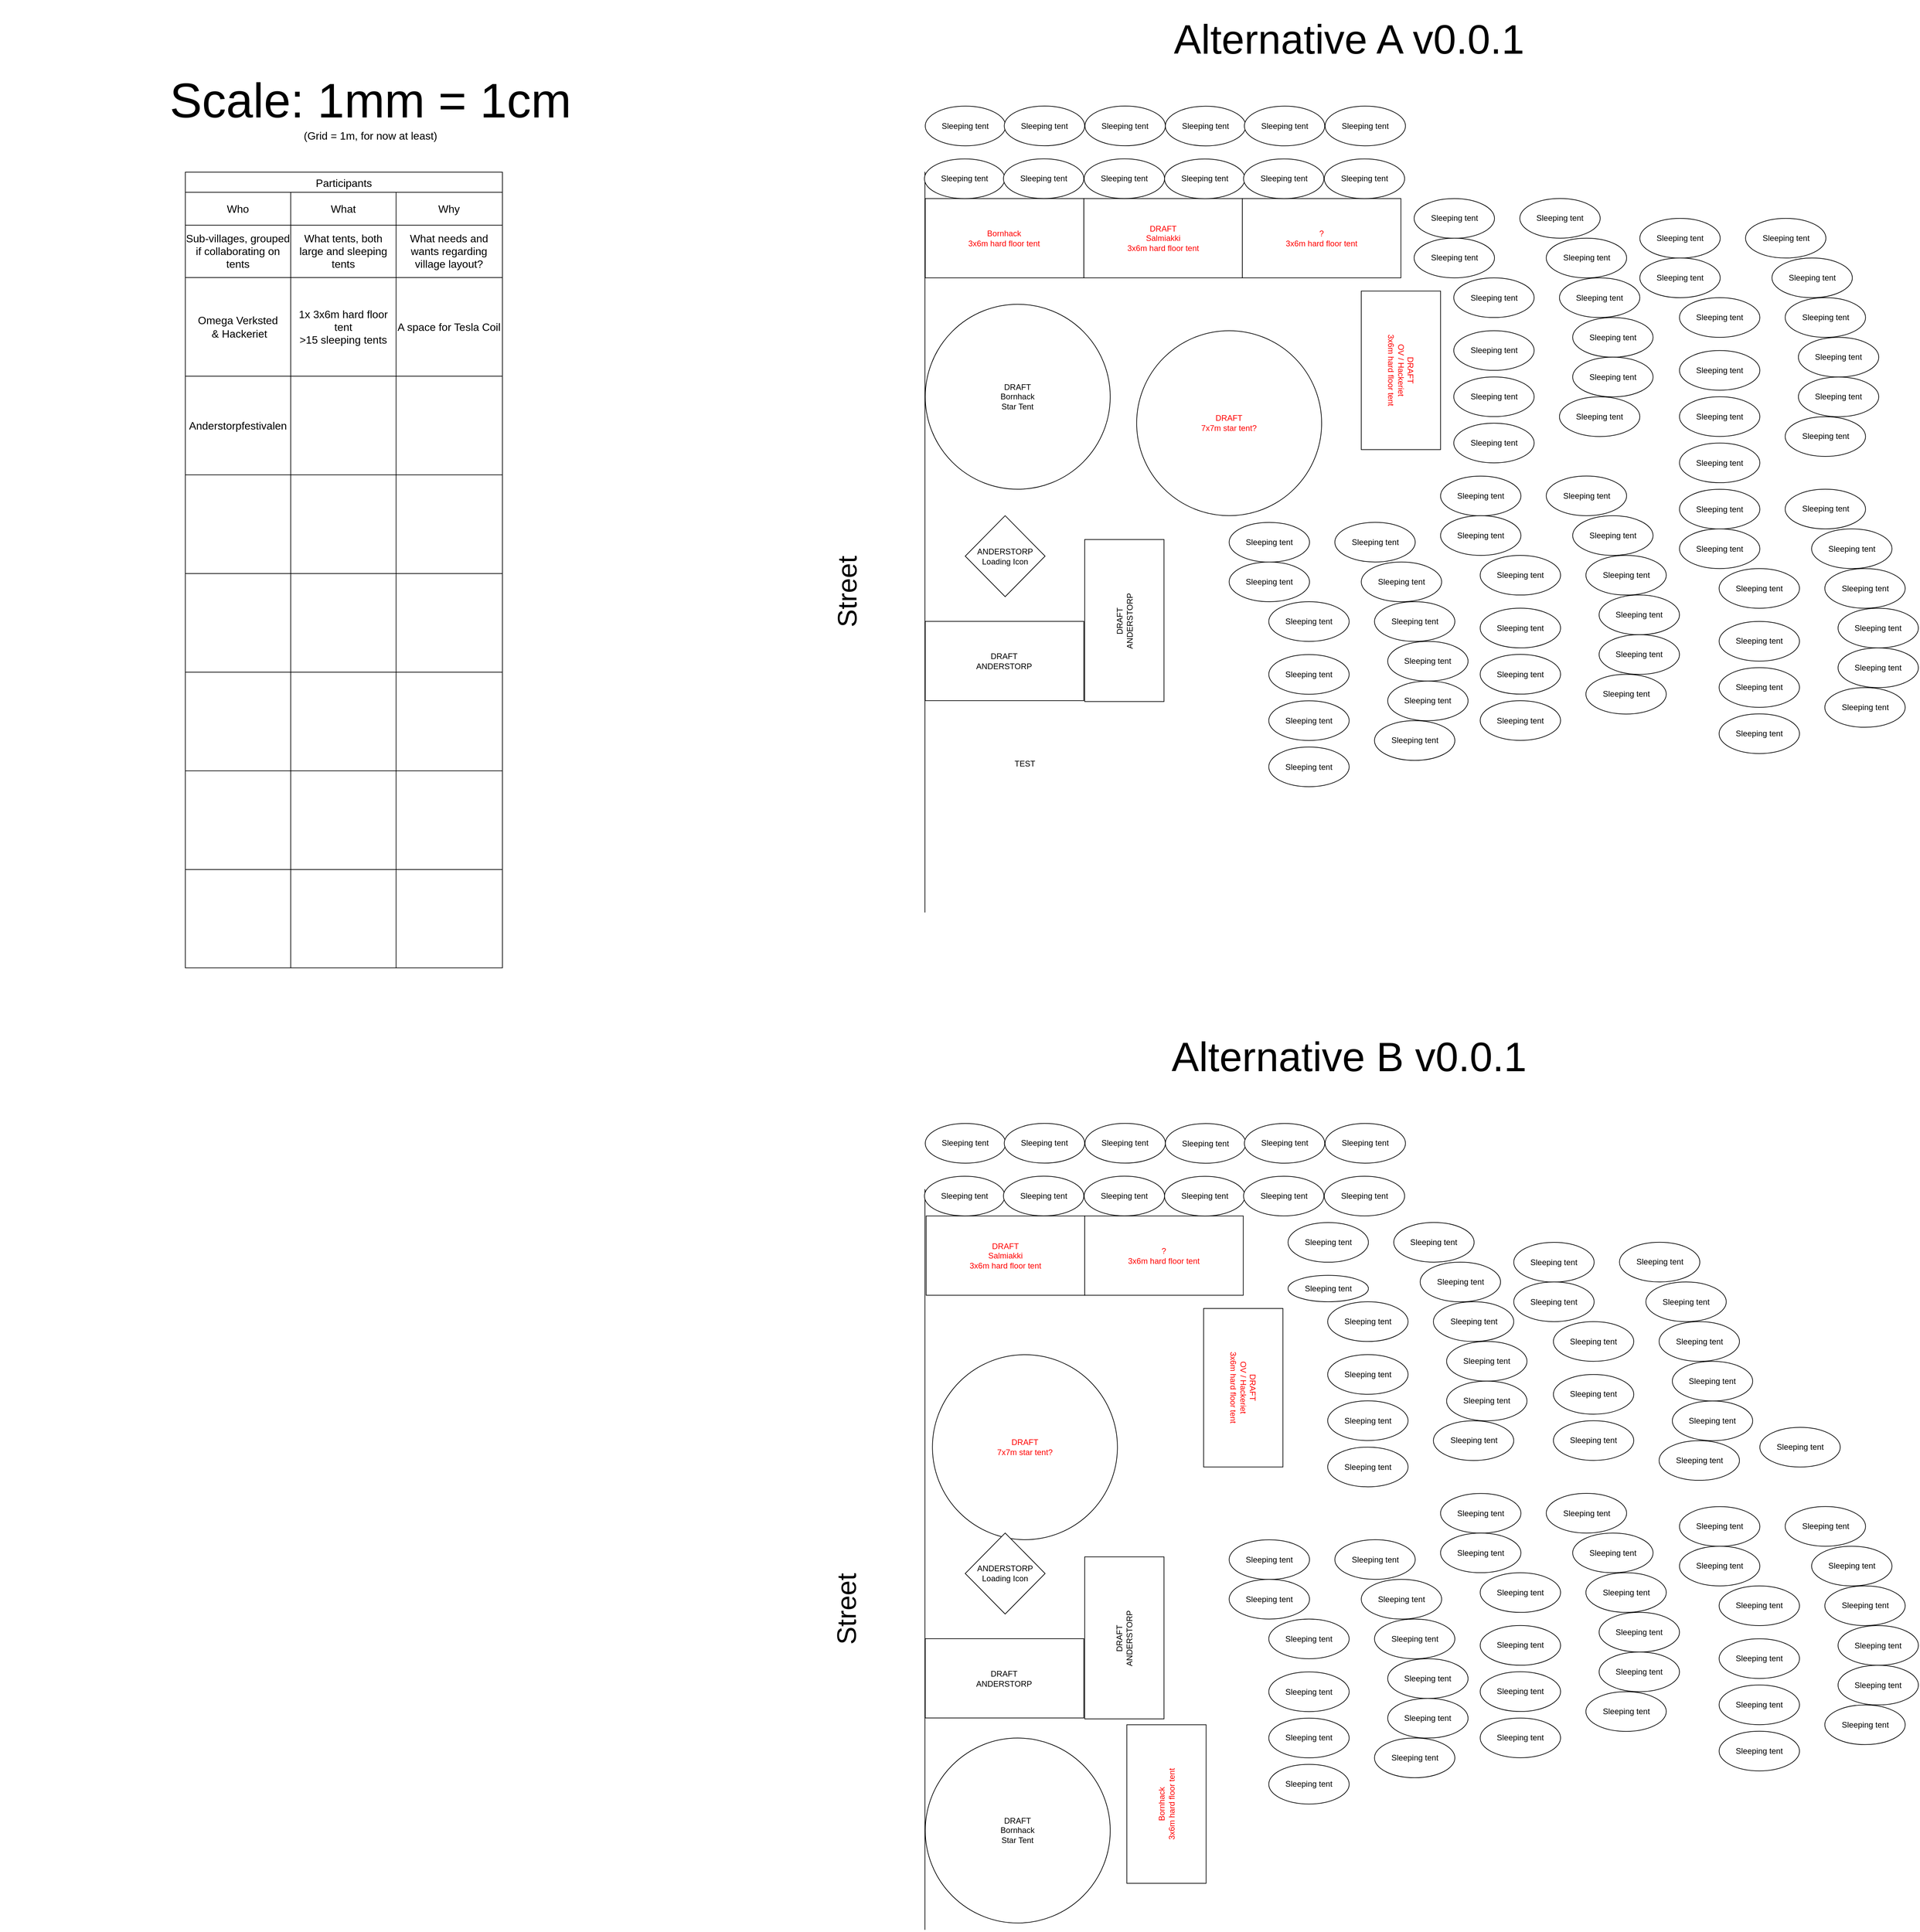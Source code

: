 <mxfile version="26.1.1">
  <diagram name="Page-1" id="S961MPwOC7T8OK-ADWTU">
    <mxGraphModel dx="8065" dy="3905" grid="1" gridSize="19.685" guides="1" tooltips="1" connect="1" arrows="1" fold="1" page="0" pageScale="1" pageWidth="1169" pageHeight="1654" math="0" shadow="0">
      <root>
        <mxCell id="0" />
        <mxCell id="1" parent="0" />
        <mxCell id="xKXynRRO6VnI7B-n1XNF-5" value="&lt;span style=&quot;color: light-dark(rgb(255, 0, 0), rgb(237, 237, 237));&quot;&gt;DRAFT&lt;br&gt;Salmiakki&lt;br&gt;3x6m hard floor tent&lt;/span&gt;" style="rounded=0;whiteSpace=wrap;html=1;" parent="1" vertex="1">
          <mxGeometry x="393.7" y="196.85" width="236.22" height="118.11" as="geometry" />
        </mxCell>
        <mxCell id="xKXynRRO6VnI7B-n1XNF-6" value="&lt;div&gt;&lt;font style=&quot;font-size: 72px;&quot;&gt;Scale: 1mm = 1cm&lt;/font&gt;&lt;/div&gt;&lt;div&gt;&lt;font size=&quot;3&quot;&gt;(Grid = 1m, for now at least)&lt;/font&gt;&lt;/div&gt;" style="text;html=1;align=center;verticalAlign=middle;whiteSpace=wrap;rounded=0;" parent="1" vertex="1">
          <mxGeometry x="-1220.47" y="1.53" width="1102.36" height="116.63" as="geometry" />
        </mxCell>
        <mxCell id="xKXynRRO6VnI7B-n1XNF-7" value="&lt;span style=&quot;color: rgb(255, 0, 0);&quot;&gt;DRAFT&lt;br&gt;OV / Hackeriet&lt;br&gt;3x6m hard floor tent&lt;/span&gt;" style="rounded=0;whiteSpace=wrap;html=1;rotation=90;" parent="1" vertex="1">
          <mxGeometry x="748.03" y="393.7" width="236.22" height="118.11" as="geometry" />
        </mxCell>
        <mxCell id="xKXynRRO6VnI7B-n1XNF-8" value="&lt;span style=&quot;color: light-dark(rgb(255, 0, 0), rgb(237, 237, 237));&quot;&gt;?&lt;br&gt;3x6m hard floor tent&lt;/span&gt;" style="rounded=0;whiteSpace=wrap;html=1;rotation=0;" parent="1" vertex="1">
          <mxGeometry x="629.92" y="196.85" width="236.22" height="118.11" as="geometry" />
        </mxCell>
        <mxCell id="xKXynRRO6VnI7B-n1XNF-9" value="DRAFT&lt;br&gt;ANDERSTORP" style="rounded=0;whiteSpace=wrap;html=1;rotation=-90;" parent="1" vertex="1">
          <mxGeometry x="333.41" y="766.48" width="241.4" height="118.11" as="geometry" />
        </mxCell>
        <mxCell id="xKXynRRO6VnI7B-n1XNF-10" value="&lt;span style=&quot;color: light-dark(rgb(255, 0, 0), rgb(237, 237, 237));&quot;&gt;DRAFT&lt;br&gt;7x7m star tent?&lt;/span&gt;" style="ellipse;whiteSpace=wrap;html=1;aspect=fixed;" parent="1" vertex="1">
          <mxGeometry x="472.44" y="393.7" width="275.59" height="275.59" as="geometry" />
        </mxCell>
        <mxCell id="xKXynRRO6VnI7B-n1XNF-11" value="" style="endArrow=none;html=1;rounded=0;" parent="1" edge="1">
          <mxGeometry width="50" height="50" relative="1" as="geometry">
            <mxPoint x="157" y="1260.48" as="sourcePoint" />
            <mxPoint x="157" y="157" as="targetPoint" />
          </mxGeometry>
        </mxCell>
        <mxCell id="xKXynRRO6VnI7B-n1XNF-12" value="&lt;font style=&quot;font-size: 40px;&quot;&gt;Street&lt;/font&gt;" style="text;html=1;align=center;verticalAlign=middle;whiteSpace=wrap;rounded=0;rotation=-90;" parent="1" vertex="1">
          <mxGeometry x="-39.37" y="748.03" width="157.74" height="69.34" as="geometry" />
        </mxCell>
        <mxCell id="xKXynRRO6VnI7B-n1XNF-18" value="Participants" style="shape=table;startSize=30;container=1;collapsible=0;childLayout=tableLayout;strokeColor=default;fontSize=16;" parent="1" vertex="1">
          <mxGeometry x="-944.88" y="157.48" width="472.44" height="1185.51" as="geometry" />
        </mxCell>
        <mxCell id="xKXynRRO6VnI7B-n1XNF-19" value="" style="shape=tableRow;horizontal=0;startSize=0;swimlaneHead=0;swimlaneBody=0;strokeColor=inherit;top=0;left=0;bottom=0;right=0;collapsible=0;dropTarget=0;fillColor=none;points=[[0,0.5],[1,0.5]];portConstraint=eastwest;fontSize=16;" parent="xKXynRRO6VnI7B-n1XNF-18" vertex="1">
          <mxGeometry y="30" width="472.44" height="49" as="geometry" />
        </mxCell>
        <mxCell id="xKXynRRO6VnI7B-n1XNF-20" value="Who" style="shape=partialRectangle;html=1;whiteSpace=wrap;connectable=0;strokeColor=inherit;overflow=hidden;fillColor=none;top=0;left=0;bottom=0;right=0;pointerEvents=1;fontSize=16;" parent="xKXynRRO6VnI7B-n1XNF-19" vertex="1">
          <mxGeometry width="157" height="49" as="geometry">
            <mxRectangle width="157" height="49" as="alternateBounds" />
          </mxGeometry>
        </mxCell>
        <mxCell id="xKXynRRO6VnI7B-n1XNF-21" value="What" style="shape=partialRectangle;html=1;whiteSpace=wrap;connectable=0;strokeColor=inherit;overflow=hidden;fillColor=none;top=0;left=0;bottom=0;right=0;pointerEvents=1;fontSize=16;" parent="xKXynRRO6VnI7B-n1XNF-19" vertex="1">
          <mxGeometry x="157" width="157" height="49" as="geometry">
            <mxRectangle width="157" height="49" as="alternateBounds" />
          </mxGeometry>
        </mxCell>
        <mxCell id="xKXynRRO6VnI7B-n1XNF-22" value="Why" style="shape=partialRectangle;html=1;whiteSpace=wrap;connectable=0;strokeColor=inherit;overflow=hidden;fillColor=none;top=0;left=0;bottom=0;right=0;pointerEvents=1;fontSize=16;" parent="xKXynRRO6VnI7B-n1XNF-19" vertex="1">
          <mxGeometry x="314" width="158" height="49" as="geometry">
            <mxRectangle width="158" height="49" as="alternateBounds" />
          </mxGeometry>
        </mxCell>
        <mxCell id="xKXynRRO6VnI7B-n1XNF-23" value="" style="shape=tableRow;horizontal=0;startSize=0;swimlaneHead=0;swimlaneBody=0;strokeColor=inherit;top=0;left=0;bottom=0;right=0;collapsible=0;dropTarget=0;fillColor=none;points=[[0,0.5],[1,0.5]];portConstraint=eastwest;fontSize=16;" parent="xKXynRRO6VnI7B-n1XNF-18" vertex="1">
          <mxGeometry y="79" width="472.44" height="78" as="geometry" />
        </mxCell>
        <mxCell id="xKXynRRO6VnI7B-n1XNF-24" value="Sub-villages, grouped if collaborating on tents" style="shape=partialRectangle;html=1;whiteSpace=wrap;connectable=0;strokeColor=inherit;overflow=hidden;fillColor=none;top=0;left=0;bottom=0;right=0;pointerEvents=1;fontSize=16;" parent="xKXynRRO6VnI7B-n1XNF-23" vertex="1">
          <mxGeometry width="157" height="78" as="geometry">
            <mxRectangle width="157" height="78" as="alternateBounds" />
          </mxGeometry>
        </mxCell>
        <mxCell id="xKXynRRO6VnI7B-n1XNF-25" value="What tents, both large and sleeping tents" style="shape=partialRectangle;html=1;whiteSpace=wrap;connectable=0;strokeColor=inherit;overflow=hidden;fillColor=none;top=0;left=0;bottom=0;right=0;pointerEvents=1;fontSize=16;" parent="xKXynRRO6VnI7B-n1XNF-23" vertex="1">
          <mxGeometry x="157" width="157" height="78" as="geometry">
            <mxRectangle width="157" height="78" as="alternateBounds" />
          </mxGeometry>
        </mxCell>
        <mxCell id="xKXynRRO6VnI7B-n1XNF-26" value="What needs and wants regarding village layout?" style="shape=partialRectangle;html=1;whiteSpace=wrap;connectable=0;strokeColor=inherit;overflow=hidden;fillColor=none;top=0;left=0;bottom=0;right=0;pointerEvents=1;fontSize=16;" parent="xKXynRRO6VnI7B-n1XNF-23" vertex="1">
          <mxGeometry x="314" width="158" height="78" as="geometry">
            <mxRectangle width="158" height="78" as="alternateBounds" />
          </mxGeometry>
        </mxCell>
        <mxCell id="xKXynRRO6VnI7B-n1XNF-65" value="" style="shape=tableRow;horizontal=0;startSize=0;swimlaneHead=0;swimlaneBody=0;strokeColor=inherit;top=0;left=0;bottom=0;right=0;collapsible=0;dropTarget=0;fillColor=none;points=[[0,0.5],[1,0.5]];portConstraint=eastwest;fontSize=16;" parent="xKXynRRO6VnI7B-n1XNF-18" vertex="1">
          <mxGeometry y="157" width="472.44" height="147" as="geometry" />
        </mxCell>
        <mxCell id="xKXynRRO6VnI7B-n1XNF-66" value="&lt;div&gt;Omega Verksted&lt;/div&gt;&lt;div&gt;&amp;nbsp;&amp;amp; Hackeriet&lt;/div&gt;" style="shape=partialRectangle;html=1;whiteSpace=wrap;connectable=0;strokeColor=inherit;overflow=hidden;fillColor=none;top=0;left=0;bottom=0;right=0;pointerEvents=1;fontSize=16;" parent="xKXynRRO6VnI7B-n1XNF-65" vertex="1">
          <mxGeometry width="157" height="147" as="geometry">
            <mxRectangle width="157" height="147" as="alternateBounds" />
          </mxGeometry>
        </mxCell>
        <mxCell id="xKXynRRO6VnI7B-n1XNF-67" value="1x 3x6m hard floor tent&lt;br&gt;&amp;gt;15 sleeping tents" style="shape=partialRectangle;html=1;whiteSpace=wrap;connectable=0;strokeColor=inherit;overflow=hidden;fillColor=none;top=0;left=0;bottom=0;right=0;pointerEvents=1;fontSize=16;" parent="xKXynRRO6VnI7B-n1XNF-65" vertex="1">
          <mxGeometry x="157" width="157" height="147" as="geometry">
            <mxRectangle width="157" height="147" as="alternateBounds" />
          </mxGeometry>
        </mxCell>
        <mxCell id="xKXynRRO6VnI7B-n1XNF-68" value="A space for Tesla Coil" style="shape=partialRectangle;html=1;whiteSpace=wrap;connectable=0;strokeColor=inherit;overflow=hidden;fillColor=none;top=0;left=0;bottom=0;right=0;pointerEvents=1;fontSize=16;" parent="xKXynRRO6VnI7B-n1XNF-65" vertex="1">
          <mxGeometry x="314" width="158" height="147" as="geometry">
            <mxRectangle width="158" height="147" as="alternateBounds" />
          </mxGeometry>
        </mxCell>
        <mxCell id="xKXynRRO6VnI7B-n1XNF-61" value="" style="shape=tableRow;horizontal=0;startSize=0;swimlaneHead=0;swimlaneBody=0;strokeColor=inherit;top=0;left=0;bottom=0;right=0;collapsible=0;dropTarget=0;fillColor=none;points=[[0,0.5],[1,0.5]];portConstraint=eastwest;fontSize=16;" parent="xKXynRRO6VnI7B-n1XNF-18" vertex="1">
          <mxGeometry y="304" width="472.44" height="147" as="geometry" />
        </mxCell>
        <mxCell id="xKXynRRO6VnI7B-n1XNF-62" value="Anderstorpfestivalen" style="shape=partialRectangle;html=1;whiteSpace=wrap;connectable=0;strokeColor=inherit;overflow=hidden;fillColor=none;top=0;left=0;bottom=0;right=0;pointerEvents=1;fontSize=16;" parent="xKXynRRO6VnI7B-n1XNF-61" vertex="1">
          <mxGeometry width="157" height="147" as="geometry">
            <mxRectangle width="157" height="147" as="alternateBounds" />
          </mxGeometry>
        </mxCell>
        <mxCell id="xKXynRRO6VnI7B-n1XNF-63" value="" style="shape=partialRectangle;html=1;whiteSpace=wrap;connectable=0;strokeColor=inherit;overflow=hidden;fillColor=none;top=0;left=0;bottom=0;right=0;pointerEvents=1;fontSize=16;" parent="xKXynRRO6VnI7B-n1XNF-61" vertex="1">
          <mxGeometry x="157" width="157" height="147" as="geometry">
            <mxRectangle width="157" height="147" as="alternateBounds" />
          </mxGeometry>
        </mxCell>
        <mxCell id="xKXynRRO6VnI7B-n1XNF-64" value="" style="shape=partialRectangle;html=1;whiteSpace=wrap;connectable=0;strokeColor=inherit;overflow=hidden;fillColor=none;top=0;left=0;bottom=0;right=0;pointerEvents=1;fontSize=16;" parent="xKXynRRO6VnI7B-n1XNF-61" vertex="1">
          <mxGeometry x="314" width="158" height="147" as="geometry">
            <mxRectangle width="158" height="147" as="alternateBounds" />
          </mxGeometry>
        </mxCell>
        <mxCell id="xKXynRRO6VnI7B-n1XNF-57" value="" style="shape=tableRow;horizontal=0;startSize=0;swimlaneHead=0;swimlaneBody=0;strokeColor=inherit;top=0;left=0;bottom=0;right=0;collapsible=0;dropTarget=0;fillColor=none;points=[[0,0.5],[1,0.5]];portConstraint=eastwest;fontSize=16;" parent="xKXynRRO6VnI7B-n1XNF-18" vertex="1">
          <mxGeometry y="451" width="472.44" height="147" as="geometry" />
        </mxCell>
        <mxCell id="xKXynRRO6VnI7B-n1XNF-58" value="" style="shape=partialRectangle;html=1;whiteSpace=wrap;connectable=0;strokeColor=inherit;overflow=hidden;fillColor=none;top=0;left=0;bottom=0;right=0;pointerEvents=1;fontSize=16;" parent="xKXynRRO6VnI7B-n1XNF-57" vertex="1">
          <mxGeometry width="157" height="147" as="geometry">
            <mxRectangle width="157" height="147" as="alternateBounds" />
          </mxGeometry>
        </mxCell>
        <mxCell id="xKXynRRO6VnI7B-n1XNF-59" value="" style="shape=partialRectangle;html=1;whiteSpace=wrap;connectable=0;strokeColor=inherit;overflow=hidden;fillColor=none;top=0;left=0;bottom=0;right=0;pointerEvents=1;fontSize=16;" parent="xKXynRRO6VnI7B-n1XNF-57" vertex="1">
          <mxGeometry x="157" width="157" height="147" as="geometry">
            <mxRectangle width="157" height="147" as="alternateBounds" />
          </mxGeometry>
        </mxCell>
        <mxCell id="xKXynRRO6VnI7B-n1XNF-60" value="" style="shape=partialRectangle;html=1;whiteSpace=wrap;connectable=0;strokeColor=inherit;overflow=hidden;fillColor=none;top=0;left=0;bottom=0;right=0;pointerEvents=1;fontSize=16;" parent="xKXynRRO6VnI7B-n1XNF-57" vertex="1">
          <mxGeometry x="314" width="158" height="147" as="geometry">
            <mxRectangle width="158" height="147" as="alternateBounds" />
          </mxGeometry>
        </mxCell>
        <mxCell id="xKXynRRO6VnI7B-n1XNF-53" value="" style="shape=tableRow;horizontal=0;startSize=0;swimlaneHead=0;swimlaneBody=0;strokeColor=inherit;top=0;left=0;bottom=0;right=0;collapsible=0;dropTarget=0;fillColor=none;points=[[0,0.5],[1,0.5]];portConstraint=eastwest;fontSize=16;" parent="xKXynRRO6VnI7B-n1XNF-18" vertex="1">
          <mxGeometry y="598" width="472.44" height="147" as="geometry" />
        </mxCell>
        <mxCell id="xKXynRRO6VnI7B-n1XNF-54" value="" style="shape=partialRectangle;html=1;whiteSpace=wrap;connectable=0;strokeColor=inherit;overflow=hidden;fillColor=none;top=0;left=0;bottom=0;right=0;pointerEvents=1;fontSize=16;" parent="xKXynRRO6VnI7B-n1XNF-53" vertex="1">
          <mxGeometry width="157" height="147" as="geometry">
            <mxRectangle width="157" height="147" as="alternateBounds" />
          </mxGeometry>
        </mxCell>
        <mxCell id="xKXynRRO6VnI7B-n1XNF-55" value="" style="shape=partialRectangle;html=1;whiteSpace=wrap;connectable=0;strokeColor=inherit;overflow=hidden;fillColor=none;top=0;left=0;bottom=0;right=0;pointerEvents=1;fontSize=16;" parent="xKXynRRO6VnI7B-n1XNF-53" vertex="1">
          <mxGeometry x="157" width="157" height="147" as="geometry">
            <mxRectangle width="157" height="147" as="alternateBounds" />
          </mxGeometry>
        </mxCell>
        <mxCell id="xKXynRRO6VnI7B-n1XNF-56" value="" style="shape=partialRectangle;html=1;whiteSpace=wrap;connectable=0;strokeColor=inherit;overflow=hidden;fillColor=none;top=0;left=0;bottom=0;right=0;pointerEvents=1;fontSize=16;" parent="xKXynRRO6VnI7B-n1XNF-53" vertex="1">
          <mxGeometry x="314" width="158" height="147" as="geometry">
            <mxRectangle width="158" height="147" as="alternateBounds" />
          </mxGeometry>
        </mxCell>
        <mxCell id="xKXynRRO6VnI7B-n1XNF-49" value="" style="shape=tableRow;horizontal=0;startSize=0;swimlaneHead=0;swimlaneBody=0;strokeColor=inherit;top=0;left=0;bottom=0;right=0;collapsible=0;dropTarget=0;fillColor=none;points=[[0,0.5],[1,0.5]];portConstraint=eastwest;fontSize=16;" parent="xKXynRRO6VnI7B-n1XNF-18" vertex="1">
          <mxGeometry y="745" width="472.44" height="147" as="geometry" />
        </mxCell>
        <mxCell id="xKXynRRO6VnI7B-n1XNF-50" value="" style="shape=partialRectangle;html=1;whiteSpace=wrap;connectable=0;strokeColor=inherit;overflow=hidden;fillColor=none;top=0;left=0;bottom=0;right=0;pointerEvents=1;fontSize=16;" parent="xKXynRRO6VnI7B-n1XNF-49" vertex="1">
          <mxGeometry width="157" height="147" as="geometry">
            <mxRectangle width="157" height="147" as="alternateBounds" />
          </mxGeometry>
        </mxCell>
        <mxCell id="xKXynRRO6VnI7B-n1XNF-51" value="" style="shape=partialRectangle;html=1;whiteSpace=wrap;connectable=0;strokeColor=inherit;overflow=hidden;fillColor=none;top=0;left=0;bottom=0;right=0;pointerEvents=1;fontSize=16;" parent="xKXynRRO6VnI7B-n1XNF-49" vertex="1">
          <mxGeometry x="157" width="157" height="147" as="geometry">
            <mxRectangle width="157" height="147" as="alternateBounds" />
          </mxGeometry>
        </mxCell>
        <mxCell id="xKXynRRO6VnI7B-n1XNF-52" value="" style="shape=partialRectangle;html=1;whiteSpace=wrap;connectable=0;strokeColor=inherit;overflow=hidden;fillColor=none;top=0;left=0;bottom=0;right=0;pointerEvents=1;fontSize=16;" parent="xKXynRRO6VnI7B-n1XNF-49" vertex="1">
          <mxGeometry x="314" width="158" height="147" as="geometry">
            <mxRectangle width="158" height="147" as="alternateBounds" />
          </mxGeometry>
        </mxCell>
        <mxCell id="xKXynRRO6VnI7B-n1XNF-45" value="" style="shape=tableRow;horizontal=0;startSize=0;swimlaneHead=0;swimlaneBody=0;strokeColor=inherit;top=0;left=0;bottom=0;right=0;collapsible=0;dropTarget=0;fillColor=none;points=[[0,0.5],[1,0.5]];portConstraint=eastwest;fontSize=16;" parent="xKXynRRO6VnI7B-n1XNF-18" vertex="1">
          <mxGeometry y="892" width="472.44" height="147" as="geometry" />
        </mxCell>
        <mxCell id="xKXynRRO6VnI7B-n1XNF-46" value="" style="shape=partialRectangle;html=1;whiteSpace=wrap;connectable=0;strokeColor=inherit;overflow=hidden;fillColor=none;top=0;left=0;bottom=0;right=0;pointerEvents=1;fontSize=16;" parent="xKXynRRO6VnI7B-n1XNF-45" vertex="1">
          <mxGeometry width="157" height="147" as="geometry">
            <mxRectangle width="157" height="147" as="alternateBounds" />
          </mxGeometry>
        </mxCell>
        <mxCell id="xKXynRRO6VnI7B-n1XNF-47" value="" style="shape=partialRectangle;html=1;whiteSpace=wrap;connectable=0;strokeColor=inherit;overflow=hidden;fillColor=none;top=0;left=0;bottom=0;right=0;pointerEvents=1;fontSize=16;" parent="xKXynRRO6VnI7B-n1XNF-45" vertex="1">
          <mxGeometry x="157" width="157" height="147" as="geometry">
            <mxRectangle width="157" height="147" as="alternateBounds" />
          </mxGeometry>
        </mxCell>
        <mxCell id="xKXynRRO6VnI7B-n1XNF-48" value="" style="shape=partialRectangle;html=1;whiteSpace=wrap;connectable=0;strokeColor=inherit;overflow=hidden;fillColor=none;top=0;left=0;bottom=0;right=0;pointerEvents=1;fontSize=16;" parent="xKXynRRO6VnI7B-n1XNF-45" vertex="1">
          <mxGeometry x="314" width="158" height="147" as="geometry">
            <mxRectangle width="158" height="147" as="alternateBounds" />
          </mxGeometry>
        </mxCell>
        <mxCell id="xKXynRRO6VnI7B-n1XNF-27" value="" style="shape=tableRow;horizontal=0;startSize=0;swimlaneHead=0;swimlaneBody=0;strokeColor=inherit;top=0;left=0;bottom=0;right=0;collapsible=0;dropTarget=0;fillColor=none;points=[[0,0.5],[1,0.5]];portConstraint=eastwest;fontSize=16;" parent="xKXynRRO6VnI7B-n1XNF-18" vertex="1">
          <mxGeometry y="1039" width="472.44" height="147" as="geometry" />
        </mxCell>
        <mxCell id="xKXynRRO6VnI7B-n1XNF-28" value="" style="shape=partialRectangle;html=1;whiteSpace=wrap;connectable=0;strokeColor=inherit;overflow=hidden;fillColor=none;top=0;left=0;bottom=0;right=0;pointerEvents=1;fontSize=16;" parent="xKXynRRO6VnI7B-n1XNF-27" vertex="1">
          <mxGeometry width="157" height="147" as="geometry">
            <mxRectangle width="157" height="147" as="alternateBounds" />
          </mxGeometry>
        </mxCell>
        <mxCell id="xKXynRRO6VnI7B-n1XNF-29" value="" style="shape=partialRectangle;html=1;whiteSpace=wrap;connectable=0;strokeColor=inherit;overflow=hidden;fillColor=none;top=0;left=0;bottom=0;right=0;pointerEvents=1;fontSize=16;" parent="xKXynRRO6VnI7B-n1XNF-27" vertex="1">
          <mxGeometry x="157" width="157" height="147" as="geometry">
            <mxRectangle width="157" height="147" as="alternateBounds" />
          </mxGeometry>
        </mxCell>
        <mxCell id="xKXynRRO6VnI7B-n1XNF-30" value="" style="shape=partialRectangle;html=1;whiteSpace=wrap;connectable=0;strokeColor=inherit;overflow=hidden;fillColor=none;top=0;left=0;bottom=0;right=0;pointerEvents=1;fontSize=16;" parent="xKXynRRO6VnI7B-n1XNF-27" vertex="1">
          <mxGeometry x="314" width="158" height="147" as="geometry">
            <mxRectangle width="158" height="147" as="alternateBounds" />
          </mxGeometry>
        </mxCell>
        <mxCell id="JADBHCP3BtAbByZnmAn7-1" value="TEST" style="text;html=1;align=center;verticalAlign=middle;whiteSpace=wrap;rounded=0;" parent="1" vertex="1">
          <mxGeometry x="276" y="1024" width="60" height="30" as="geometry" />
        </mxCell>
        <mxCell id="8xT2IkJiU97St88Mnqzr-1" value="DRAFT&lt;br&gt;ANDERSTORP" style="rounded=0;whiteSpace=wrap;html=1;" vertex="1" parent="1">
          <mxGeometry x="157.48" y="826.77" width="236.22" height="118.11" as="geometry" />
        </mxCell>
        <mxCell id="8xT2IkJiU97St88Mnqzr-2" value="&lt;span style=&quot;color: light-dark(rgb(255, 0, 0), rgb(237, 237, 237));&quot;&gt;Bornhack&lt;br&gt;3x6m hard floor tent&lt;/span&gt;" style="rounded=0;whiteSpace=wrap;html=1;" vertex="1" parent="1">
          <mxGeometry x="157.48" y="196.85" width="236.22" height="118.11" as="geometry" />
        </mxCell>
        <mxCell id="8xT2IkJiU97St88Mnqzr-3" value="ANDERSTORP&lt;br&gt;Loading Icon" style="rhombus;whiteSpace=wrap;html=1;" vertex="1" parent="1">
          <mxGeometry x="217.04" y="669.29" width="118.96" height="120.71" as="geometry" />
        </mxCell>
        <mxCell id="8xT2IkJiU97St88Mnqzr-4" value="DRAFT&lt;br&gt;Bornhack&lt;br&gt;Star Tent" style="ellipse;whiteSpace=wrap;html=1;aspect=fixed;" vertex="1" parent="1">
          <mxGeometry x="157.48" y="354.33" width="275.59" height="275.59" as="geometry" />
        </mxCell>
        <mxCell id="8xT2IkJiU97St88Mnqzr-5" value="Sleeping tent" style="ellipse;whiteSpace=wrap;html=1;" vertex="1" parent="1">
          <mxGeometry x="885.83" y="196.85" width="119.75" height="59.1" as="geometry" />
        </mxCell>
        <mxCell id="8xT2IkJiU97St88Mnqzr-6" value="Sleeping tent" style="ellipse;whiteSpace=wrap;html=1;" vertex="1" parent="1">
          <mxGeometry x="885.825" y="255.855" width="119.75" height="59.1" as="geometry" />
        </mxCell>
        <mxCell id="8xT2IkJiU97St88Mnqzr-7" value="Sleeping tent" style="ellipse;whiteSpace=wrap;html=1;" vertex="1" parent="1">
          <mxGeometry x="944.88" y="314.96" width="119.75" height="59.1" as="geometry" />
        </mxCell>
        <mxCell id="8xT2IkJiU97St88Mnqzr-8" value="Sleeping tent" style="ellipse;whiteSpace=wrap;html=1;" vertex="1" parent="1">
          <mxGeometry x="944.885" y="393.695" width="119.75" height="59.1" as="geometry" />
        </mxCell>
        <mxCell id="8xT2IkJiU97St88Mnqzr-9" value="Sleeping tent" style="ellipse;whiteSpace=wrap;html=1;" vertex="1" parent="1">
          <mxGeometry x="944.88" y="462.57" width="119.75" height="59.1" as="geometry" />
        </mxCell>
        <mxCell id="8xT2IkJiU97St88Mnqzr-10" value="Sleeping tent" style="ellipse;whiteSpace=wrap;html=1;" vertex="1" parent="1">
          <mxGeometry x="944.885" y="531.495" width="119.75" height="59.1" as="geometry" />
        </mxCell>
        <mxCell id="8xT2IkJiU97St88Mnqzr-11" value="Sleeping tent" style="ellipse;whiteSpace=wrap;html=1;" vertex="1" parent="1">
          <mxGeometry x="1043.3" y="196.75" width="119.75" height="59.1" as="geometry" />
        </mxCell>
        <mxCell id="8xT2IkJiU97St88Mnqzr-12" value="Sleeping tent" style="ellipse;whiteSpace=wrap;html=1;" vertex="1" parent="1">
          <mxGeometry x="1082.675" y="255.855" width="119.75" height="59.1" as="geometry" />
        </mxCell>
        <mxCell id="8xT2IkJiU97St88Mnqzr-13" value="Sleeping tent" style="ellipse;whiteSpace=wrap;html=1;" vertex="1" parent="1">
          <mxGeometry x="1102.36" y="314.96" width="119.75" height="59.1" as="geometry" />
        </mxCell>
        <mxCell id="8xT2IkJiU97St88Mnqzr-14" value="Sleeping tent" style="ellipse;whiteSpace=wrap;html=1;" vertex="1" parent="1">
          <mxGeometry x="1122.045" y="374.065" width="119.75" height="59.1" as="geometry" />
        </mxCell>
        <mxCell id="8xT2IkJiU97St88Mnqzr-15" value="Sleeping tent" style="ellipse;whiteSpace=wrap;html=1;" vertex="1" parent="1">
          <mxGeometry x="1122.05" y="433.17" width="119.75" height="59.1" as="geometry" />
        </mxCell>
        <mxCell id="8xT2IkJiU97St88Mnqzr-16" value="Sleeping tent" style="ellipse;whiteSpace=wrap;html=1;" vertex="1" parent="1">
          <mxGeometry x="1102.355" y="492.275" width="119.75" height="59.1" as="geometry" />
        </mxCell>
        <mxCell id="8xT2IkJiU97St88Mnqzr-17" value="Sleeping tent" style="ellipse;whiteSpace=wrap;html=1;" vertex="1" parent="1">
          <mxGeometry x="156.25" y="137.75" width="119.75" height="59.1" as="geometry" />
        </mxCell>
        <mxCell id="8xT2IkJiU97St88Mnqzr-18" value="Sleeping tent" style="ellipse;whiteSpace=wrap;html=1;" vertex="1" parent="1">
          <mxGeometry x="273.945" y="137.655" width="119.75" height="59.1" as="geometry" />
        </mxCell>
        <mxCell id="8xT2IkJiU97St88Mnqzr-19" value="Sleeping tent" style="ellipse;whiteSpace=wrap;html=1;" vertex="1" parent="1">
          <mxGeometry x="394.23" y="137.65" width="119.75" height="59.1" as="geometry" />
        </mxCell>
        <mxCell id="8xT2IkJiU97St88Mnqzr-20" value="Sleeping tent" style="ellipse;whiteSpace=wrap;html=1;" vertex="1" parent="1">
          <mxGeometry x="513.975" y="137.845" width="119.75" height="59.1" as="geometry" />
        </mxCell>
        <mxCell id="8xT2IkJiU97St88Mnqzr-21" value="Sleeping tent" style="ellipse;whiteSpace=wrap;html=1;" vertex="1" parent="1">
          <mxGeometry x="631.67" y="137.75" width="119.75" height="59.1" as="geometry" />
        </mxCell>
        <mxCell id="8xT2IkJiU97St88Mnqzr-22" value="Sleeping tent" style="ellipse;whiteSpace=wrap;html=1;" vertex="1" parent="1">
          <mxGeometry x="751.955" y="137.745" width="119.75" height="59.1" as="geometry" />
        </mxCell>
        <mxCell id="8xT2IkJiU97St88Mnqzr-23" value="Sleeping tent" style="ellipse;whiteSpace=wrap;html=1;" vertex="1" parent="1">
          <mxGeometry x="157.485" y="59.155" width="119.75" height="59.1" as="geometry" />
        </mxCell>
        <mxCell id="8xT2IkJiU97St88Mnqzr-24" value="Sleeping tent" style="ellipse;whiteSpace=wrap;html=1;" vertex="1" parent="1">
          <mxGeometry x="275.18" y="59.06" width="119.75" height="59.1" as="geometry" />
        </mxCell>
        <mxCell id="8xT2IkJiU97St88Mnqzr-25" value="Sleeping tent" style="ellipse;whiteSpace=wrap;html=1;" vertex="1" parent="1">
          <mxGeometry x="395.465" y="59.055" width="119.75" height="59.1" as="geometry" />
        </mxCell>
        <mxCell id="8xT2IkJiU97St88Mnqzr-26" value="Sleeping tent" style="ellipse;whiteSpace=wrap;html=1;" vertex="1" parent="1">
          <mxGeometry x="515.21" y="59.25" width="119.75" height="59.1" as="geometry" />
        </mxCell>
        <mxCell id="8xT2IkJiU97St88Mnqzr-27" value="Sleeping tent" style="ellipse;whiteSpace=wrap;html=1;" vertex="1" parent="1">
          <mxGeometry x="632.905" y="59.155" width="119.75" height="59.1" as="geometry" />
        </mxCell>
        <mxCell id="8xT2IkJiU97St88Mnqzr-28" value="Sleeping tent" style="ellipse;whiteSpace=wrap;html=1;" vertex="1" parent="1">
          <mxGeometry x="753.19" y="59.15" width="119.75" height="59.1" as="geometry" />
        </mxCell>
        <mxCell id="8xT2IkJiU97St88Mnqzr-29" value="Sleeping tent" style="ellipse;whiteSpace=wrap;html=1;" vertex="1" parent="1">
          <mxGeometry x="925.195" y="610.335" width="119.75" height="59.1" as="geometry" />
        </mxCell>
        <mxCell id="8xT2IkJiU97St88Mnqzr-30" value="Sleeping tent" style="ellipse;whiteSpace=wrap;html=1;" vertex="1" parent="1">
          <mxGeometry x="925.19" y="669.34" width="119.75" height="59.1" as="geometry" />
        </mxCell>
        <mxCell id="8xT2IkJiU97St88Mnqzr-31" value="Sleeping tent" style="ellipse;whiteSpace=wrap;html=1;" vertex="1" parent="1">
          <mxGeometry x="984.245" y="728.445" width="119.75" height="59.1" as="geometry" />
        </mxCell>
        <mxCell id="8xT2IkJiU97St88Mnqzr-32" value="Sleeping tent" style="ellipse;whiteSpace=wrap;html=1;" vertex="1" parent="1">
          <mxGeometry x="984.25" y="807.18" width="119.75" height="59.1" as="geometry" />
        </mxCell>
        <mxCell id="8xT2IkJiU97St88Mnqzr-33" value="Sleeping tent" style="ellipse;whiteSpace=wrap;html=1;" vertex="1" parent="1">
          <mxGeometry x="984.245" y="876.055" width="119.75" height="59.1" as="geometry" />
        </mxCell>
        <mxCell id="8xT2IkJiU97St88Mnqzr-34" value="Sleeping tent" style="ellipse;whiteSpace=wrap;html=1;" vertex="1" parent="1">
          <mxGeometry x="984.25" y="944.98" width="119.75" height="59.1" as="geometry" />
        </mxCell>
        <mxCell id="8xT2IkJiU97St88Mnqzr-35" value="Sleeping tent" style="ellipse;whiteSpace=wrap;html=1;" vertex="1" parent="1">
          <mxGeometry x="1082.665" y="610.235" width="119.75" height="59.1" as="geometry" />
        </mxCell>
        <mxCell id="8xT2IkJiU97St88Mnqzr-36" value="Sleeping tent" style="ellipse;whiteSpace=wrap;html=1;" vertex="1" parent="1">
          <mxGeometry x="1122.04" y="669.34" width="119.75" height="59.1" as="geometry" />
        </mxCell>
        <mxCell id="8xT2IkJiU97St88Mnqzr-37" value="Sleeping tent" style="ellipse;whiteSpace=wrap;html=1;" vertex="1" parent="1">
          <mxGeometry x="1141.725" y="728.445" width="119.75" height="59.1" as="geometry" />
        </mxCell>
        <mxCell id="8xT2IkJiU97St88Mnqzr-38" value="Sleeping tent" style="ellipse;whiteSpace=wrap;html=1;" vertex="1" parent="1">
          <mxGeometry x="1161.41" y="787.55" width="119.75" height="59.1" as="geometry" />
        </mxCell>
        <mxCell id="8xT2IkJiU97St88Mnqzr-39" value="Sleeping tent" style="ellipse;whiteSpace=wrap;html=1;" vertex="1" parent="1">
          <mxGeometry x="1161.415" y="846.655" width="119.75" height="59.1" as="geometry" />
        </mxCell>
        <mxCell id="8xT2IkJiU97St88Mnqzr-40" value="Sleeping tent" style="ellipse;whiteSpace=wrap;html=1;" vertex="1" parent="1">
          <mxGeometry x="1141.72" y="905.76" width="119.75" height="59.1" as="geometry" />
        </mxCell>
        <mxCell id="8xT2IkJiU97St88Mnqzr-41" value="Sleeping tent" style="ellipse;whiteSpace=wrap;html=1;" vertex="1" parent="1">
          <mxGeometry x="610.24" y="679.38" width="119.75" height="59.1" as="geometry" />
        </mxCell>
        <mxCell id="8xT2IkJiU97St88Mnqzr-42" value="Sleeping tent" style="ellipse;whiteSpace=wrap;html=1;" vertex="1" parent="1">
          <mxGeometry x="610.235" y="738.385" width="119.75" height="59.1" as="geometry" />
        </mxCell>
        <mxCell id="8xT2IkJiU97St88Mnqzr-43" value="Sleeping tent" style="ellipse;whiteSpace=wrap;html=1;" vertex="1" parent="1">
          <mxGeometry x="669.29" y="797.49" width="119.75" height="59.1" as="geometry" />
        </mxCell>
        <mxCell id="8xT2IkJiU97St88Mnqzr-44" value="Sleeping tent" style="ellipse;whiteSpace=wrap;html=1;" vertex="1" parent="1">
          <mxGeometry x="669.295" y="876.225" width="119.75" height="59.1" as="geometry" />
        </mxCell>
        <mxCell id="8xT2IkJiU97St88Mnqzr-45" value="Sleeping tent" style="ellipse;whiteSpace=wrap;html=1;" vertex="1" parent="1">
          <mxGeometry x="669.29" y="945.1" width="119.75" height="59.1" as="geometry" />
        </mxCell>
        <mxCell id="8xT2IkJiU97St88Mnqzr-46" value="Sleeping tent" style="ellipse;whiteSpace=wrap;html=1;" vertex="1" parent="1">
          <mxGeometry x="669.295" y="1014.025" width="119.75" height="59.1" as="geometry" />
        </mxCell>
        <mxCell id="8xT2IkJiU97St88Mnqzr-47" value="Sleeping tent" style="ellipse;whiteSpace=wrap;html=1;" vertex="1" parent="1">
          <mxGeometry x="767.71" y="679.28" width="119.75" height="59.1" as="geometry" />
        </mxCell>
        <mxCell id="8xT2IkJiU97St88Mnqzr-48" value="Sleeping tent" style="ellipse;whiteSpace=wrap;html=1;" vertex="1" parent="1">
          <mxGeometry x="807.085" y="738.385" width="119.75" height="59.1" as="geometry" />
        </mxCell>
        <mxCell id="8xT2IkJiU97St88Mnqzr-49" value="Sleeping tent" style="ellipse;whiteSpace=wrap;html=1;" vertex="1" parent="1">
          <mxGeometry x="826.77" y="797.49" width="119.75" height="59.1" as="geometry" />
        </mxCell>
        <mxCell id="8xT2IkJiU97St88Mnqzr-50" value="Sleeping tent" style="ellipse;whiteSpace=wrap;html=1;" vertex="1" parent="1">
          <mxGeometry x="846.455" y="856.595" width="119.75" height="59.1" as="geometry" />
        </mxCell>
        <mxCell id="8xT2IkJiU97St88Mnqzr-51" value="Sleeping tent" style="ellipse;whiteSpace=wrap;html=1;" vertex="1" parent="1">
          <mxGeometry x="846.46" y="915.7" width="119.75" height="59.1" as="geometry" />
        </mxCell>
        <mxCell id="8xT2IkJiU97St88Mnqzr-52" value="Sleeping tent" style="ellipse;whiteSpace=wrap;html=1;" vertex="1" parent="1">
          <mxGeometry x="826.765" y="974.805" width="119.75" height="59.1" as="geometry" />
        </mxCell>
        <mxCell id="8xT2IkJiU97St88Mnqzr-53" value="Sleeping tent" style="ellipse;whiteSpace=wrap;html=1;" vertex="1" parent="1">
          <mxGeometry x="1222.105" y="226.425" width="119.75" height="59.1" as="geometry" />
        </mxCell>
        <mxCell id="8xT2IkJiU97St88Mnqzr-54" value="Sleeping tent" style="ellipse;whiteSpace=wrap;html=1;" vertex="1" parent="1">
          <mxGeometry x="1222.1" y="285.43" width="119.75" height="59.1" as="geometry" />
        </mxCell>
        <mxCell id="8xT2IkJiU97St88Mnqzr-55" value="Sleeping tent" style="ellipse;whiteSpace=wrap;html=1;" vertex="1" parent="1">
          <mxGeometry x="1281.155" y="344.535" width="119.75" height="59.1" as="geometry" />
        </mxCell>
        <mxCell id="8xT2IkJiU97St88Mnqzr-56" value="Sleeping tent" style="ellipse;whiteSpace=wrap;html=1;" vertex="1" parent="1">
          <mxGeometry x="1281.16" y="423.27" width="119.75" height="59.1" as="geometry" />
        </mxCell>
        <mxCell id="8xT2IkJiU97St88Mnqzr-57" value="Sleeping tent" style="ellipse;whiteSpace=wrap;html=1;" vertex="1" parent="1">
          <mxGeometry x="1281.155" y="492.145" width="119.75" height="59.1" as="geometry" />
        </mxCell>
        <mxCell id="8xT2IkJiU97St88Mnqzr-58" value="Sleeping tent" style="ellipse;whiteSpace=wrap;html=1;" vertex="1" parent="1">
          <mxGeometry x="1281.16" y="561.07" width="119.75" height="59.1" as="geometry" />
        </mxCell>
        <mxCell id="8xT2IkJiU97St88Mnqzr-59" value="Sleeping tent" style="ellipse;whiteSpace=wrap;html=1;" vertex="1" parent="1">
          <mxGeometry x="1379.575" y="226.325" width="119.75" height="59.1" as="geometry" />
        </mxCell>
        <mxCell id="8xT2IkJiU97St88Mnqzr-60" value="Sleeping tent" style="ellipse;whiteSpace=wrap;html=1;" vertex="1" parent="1">
          <mxGeometry x="1418.95" y="285.43" width="119.75" height="59.1" as="geometry" />
        </mxCell>
        <mxCell id="8xT2IkJiU97St88Mnqzr-61" value="Sleeping tent" style="ellipse;whiteSpace=wrap;html=1;" vertex="1" parent="1">
          <mxGeometry x="1438.635" y="344.535" width="119.75" height="59.1" as="geometry" />
        </mxCell>
        <mxCell id="8xT2IkJiU97St88Mnqzr-62" value="Sleeping tent" style="ellipse;whiteSpace=wrap;html=1;" vertex="1" parent="1">
          <mxGeometry x="1458.32" y="403.64" width="119.75" height="59.1" as="geometry" />
        </mxCell>
        <mxCell id="8xT2IkJiU97St88Mnqzr-63" value="Sleeping tent" style="ellipse;whiteSpace=wrap;html=1;" vertex="1" parent="1">
          <mxGeometry x="1458.325" y="462.745" width="119.75" height="59.1" as="geometry" />
        </mxCell>
        <mxCell id="8xT2IkJiU97St88Mnqzr-64" value="Sleeping tent" style="ellipse;whiteSpace=wrap;html=1;" vertex="1" parent="1">
          <mxGeometry x="1438.63" y="521.85" width="119.75" height="59.1" as="geometry" />
        </mxCell>
        <mxCell id="8xT2IkJiU97St88Mnqzr-65" value="Sleeping tent" style="ellipse;whiteSpace=wrap;html=1;" vertex="1" parent="1">
          <mxGeometry x="1281.16" y="630.02" width="119.75" height="59.1" as="geometry" />
        </mxCell>
        <mxCell id="8xT2IkJiU97St88Mnqzr-66" value="Sleeping tent" style="ellipse;whiteSpace=wrap;html=1;" vertex="1" parent="1">
          <mxGeometry x="1281.155" y="689.025" width="119.75" height="59.1" as="geometry" />
        </mxCell>
        <mxCell id="8xT2IkJiU97St88Mnqzr-67" value="Sleeping tent" style="ellipse;whiteSpace=wrap;html=1;" vertex="1" parent="1">
          <mxGeometry x="1340.21" y="748.13" width="119.75" height="59.1" as="geometry" />
        </mxCell>
        <mxCell id="8xT2IkJiU97St88Mnqzr-68" value="Sleeping tent" style="ellipse;whiteSpace=wrap;html=1;" vertex="1" parent="1">
          <mxGeometry x="1340.215" y="826.865" width="119.75" height="59.1" as="geometry" />
        </mxCell>
        <mxCell id="8xT2IkJiU97St88Mnqzr-69" value="Sleeping tent" style="ellipse;whiteSpace=wrap;html=1;" vertex="1" parent="1">
          <mxGeometry x="1340.21" y="895.74" width="119.75" height="59.1" as="geometry" />
        </mxCell>
        <mxCell id="8xT2IkJiU97St88Mnqzr-70" value="Sleeping tent" style="ellipse;whiteSpace=wrap;html=1;" vertex="1" parent="1">
          <mxGeometry x="1340.215" y="964.665" width="119.75" height="59.1" as="geometry" />
        </mxCell>
        <mxCell id="8xT2IkJiU97St88Mnqzr-71" value="Sleeping tent" style="ellipse;whiteSpace=wrap;html=1;" vertex="1" parent="1">
          <mxGeometry x="1438.63" y="629.92" width="119.75" height="59.1" as="geometry" />
        </mxCell>
        <mxCell id="8xT2IkJiU97St88Mnqzr-72" value="Sleeping tent" style="ellipse;whiteSpace=wrap;html=1;" vertex="1" parent="1">
          <mxGeometry x="1478.005" y="689.025" width="119.75" height="59.1" as="geometry" />
        </mxCell>
        <mxCell id="8xT2IkJiU97St88Mnqzr-73" value="Sleeping tent" style="ellipse;whiteSpace=wrap;html=1;" vertex="1" parent="1">
          <mxGeometry x="1497.69" y="748.13" width="119.75" height="59.1" as="geometry" />
        </mxCell>
        <mxCell id="8xT2IkJiU97St88Mnqzr-74" value="Sleeping tent" style="ellipse;whiteSpace=wrap;html=1;" vertex="1" parent="1">
          <mxGeometry x="1517.375" y="807.235" width="119.75" height="59.1" as="geometry" />
        </mxCell>
        <mxCell id="8xT2IkJiU97St88Mnqzr-75" value="Sleeping tent" style="ellipse;whiteSpace=wrap;html=1;" vertex="1" parent="1">
          <mxGeometry x="1517.38" y="866.34" width="119.75" height="59.1" as="geometry" />
        </mxCell>
        <mxCell id="8xT2IkJiU97St88Mnqzr-76" value="Sleeping tent" style="ellipse;whiteSpace=wrap;html=1;" vertex="1" parent="1">
          <mxGeometry x="1497.685" y="925.445" width="119.75" height="59.1" as="geometry" />
        </mxCell>
        <mxCell id="8xT2IkJiU97St88Mnqzr-77" value="&lt;font style=&quot;font-size: 61px;&quot;&gt;Alternative A v0.0.1&lt;/font&gt;" style="text;html=1;align=center;verticalAlign=middle;whiteSpace=wrap;rounded=0;" vertex="1" parent="1">
          <mxGeometry x="237.845" y="-98.425" width="1102.36" height="116.63" as="geometry" />
        </mxCell>
        <mxCell id="8xT2IkJiU97St88Mnqzr-78" value="&lt;span style=&quot;color: light-dark(rgb(255, 0, 0), rgb(237, 237, 237));&quot;&gt;DRAFT&lt;br&gt;Salmiakki&lt;br&gt;3x6m hard floor tent&lt;/span&gt;" style="rounded=0;whiteSpace=wrap;html=1;" vertex="1" parent="1">
          <mxGeometry x="158.835" y="1712.695" width="236.22" height="118.11" as="geometry" />
        </mxCell>
        <mxCell id="8xT2IkJiU97St88Mnqzr-79" value="&lt;span style=&quot;color: rgb(255, 0, 0);&quot;&gt;DRAFT&lt;br&gt;OV / Hackeriet&lt;br&gt;3x6m hard floor tent&lt;/span&gt;" style="rounded=0;whiteSpace=wrap;html=1;rotation=90;" vertex="1" parent="1">
          <mxGeometry x="513.165" y="1909.545" width="236.22" height="118.11" as="geometry" />
        </mxCell>
        <mxCell id="8xT2IkJiU97St88Mnqzr-80" value="&lt;span style=&quot;color: light-dark(rgb(255, 0, 0), rgb(237, 237, 237));&quot;&gt;?&lt;br&gt;3x6m hard floor tent&lt;/span&gt;" style="rounded=0;whiteSpace=wrap;html=1;rotation=0;" vertex="1" parent="1">
          <mxGeometry x="395.055" y="1712.695" width="236.22" height="118.11" as="geometry" />
        </mxCell>
        <mxCell id="8xT2IkJiU97St88Mnqzr-81" value="DRAFT&lt;br&gt;ANDERSTORP" style="rounded=0;whiteSpace=wrap;html=1;rotation=-90;" vertex="1" parent="1">
          <mxGeometry x="333.415" y="2282.225" width="241.4" height="118.11" as="geometry" />
        </mxCell>
        <mxCell id="8xT2IkJiU97St88Mnqzr-82" value="&lt;span style=&quot;color: light-dark(rgb(255, 0, 0), rgb(237, 237, 237));&quot;&gt;DRAFT&lt;br&gt;7x7m star tent?&lt;/span&gt;" style="ellipse;whiteSpace=wrap;html=1;aspect=fixed;" vertex="1" parent="1">
          <mxGeometry x="168.205" y="1919.385" width="275.59" height="275.59" as="geometry" />
        </mxCell>
        <mxCell id="8xT2IkJiU97St88Mnqzr-83" value="" style="endArrow=none;html=1;rounded=0;" edge="1" parent="1">
          <mxGeometry width="50" height="50" relative="1" as="geometry">
            <mxPoint x="157.005" y="2776.225" as="sourcePoint" />
            <mxPoint x="157.005" y="1672.745" as="targetPoint" />
          </mxGeometry>
        </mxCell>
        <mxCell id="8xT2IkJiU97St88Mnqzr-84" value="&lt;font style=&quot;font-size: 40px;&quot;&gt;Street&lt;/font&gt;" style="text;html=1;align=center;verticalAlign=middle;whiteSpace=wrap;rounded=0;rotation=-90;" vertex="1" parent="1">
          <mxGeometry x="-39.365" y="2263.775" width="157.74" height="69.34" as="geometry" />
        </mxCell>
        <mxCell id="8xT2IkJiU97St88Mnqzr-86" value="DRAFT&lt;br&gt;ANDERSTORP" style="rounded=0;whiteSpace=wrap;html=1;" vertex="1" parent="1">
          <mxGeometry x="157.485" y="2342.515" width="236.22" height="118.11" as="geometry" />
        </mxCell>
        <mxCell id="8xT2IkJiU97St88Mnqzr-87" value="&lt;span style=&quot;color: light-dark(rgb(255, 0, 0), rgb(237, 237, 237));&quot;&gt;Bornhack&lt;br&gt;3x6m hard floor tent&lt;/span&gt;" style="rounded=0;whiteSpace=wrap;html=1;rotation=-90;" vertex="1" parent="1">
          <mxGeometry x="398.745" y="2529.775" width="236.22" height="118.11" as="geometry" />
        </mxCell>
        <mxCell id="8xT2IkJiU97St88Mnqzr-88" value="ANDERSTORP&lt;br&gt;Loading Icon" style="rhombus;whiteSpace=wrap;html=1;" vertex="1" parent="1">
          <mxGeometry x="217.045" y="2185.035" width="118.96" height="120.71" as="geometry" />
        </mxCell>
        <mxCell id="8xT2IkJiU97St88Mnqzr-89" value="DRAFT&lt;br&gt;Bornhack&lt;br&gt;Star Tent" style="ellipse;whiteSpace=wrap;html=1;aspect=fixed;" vertex="1" parent="1">
          <mxGeometry x="157.495" y="2490.555" width="275.59" height="275.59" as="geometry" />
        </mxCell>
        <mxCell id="8xT2IkJiU97St88Mnqzr-90" value="Sleeping tent" style="ellipse;whiteSpace=wrap;html=1;" vertex="1" parent="1">
          <mxGeometry x="697.995" y="1722.445" width="119.75" height="59.1" as="geometry" />
        </mxCell>
        <mxCell id="8xT2IkJiU97St88Mnqzr-91" value="Sleeping tent" style="ellipse;whiteSpace=wrap;html=1;" vertex="1" parent="1">
          <mxGeometry x="697.99" y="1801.18" width="119.75" height="39.37" as="geometry" />
        </mxCell>
        <mxCell id="8xT2IkJiU97St88Mnqzr-92" value="Sleeping tent" style="ellipse;whiteSpace=wrap;html=1;" vertex="1" parent="1">
          <mxGeometry x="757.045" y="1840.555" width="119.75" height="59.1" as="geometry" />
        </mxCell>
        <mxCell id="8xT2IkJiU97St88Mnqzr-93" value="Sleeping tent" style="ellipse;whiteSpace=wrap;html=1;" vertex="1" parent="1">
          <mxGeometry x="757.05" y="1919.29" width="119.75" height="59.1" as="geometry" />
        </mxCell>
        <mxCell id="8xT2IkJiU97St88Mnqzr-94" value="Sleeping tent" style="ellipse;whiteSpace=wrap;html=1;" vertex="1" parent="1">
          <mxGeometry x="757.045" y="1988.165" width="119.75" height="59.1" as="geometry" />
        </mxCell>
        <mxCell id="8xT2IkJiU97St88Mnqzr-95" value="Sleeping tent" style="ellipse;whiteSpace=wrap;html=1;" vertex="1" parent="1">
          <mxGeometry x="757.05" y="2057.09" width="119.75" height="59.1" as="geometry" />
        </mxCell>
        <mxCell id="8xT2IkJiU97St88Mnqzr-96" value="Sleeping tent" style="ellipse;whiteSpace=wrap;html=1;" vertex="1" parent="1">
          <mxGeometry x="855.465" y="1722.345" width="119.75" height="59.1" as="geometry" />
        </mxCell>
        <mxCell id="8xT2IkJiU97St88Mnqzr-97" value="Sleeping tent" style="ellipse;whiteSpace=wrap;html=1;" vertex="1" parent="1">
          <mxGeometry x="894.84" y="1781.45" width="119.75" height="59.1" as="geometry" />
        </mxCell>
        <mxCell id="8xT2IkJiU97St88Mnqzr-98" value="Sleeping tent" style="ellipse;whiteSpace=wrap;html=1;" vertex="1" parent="1">
          <mxGeometry x="914.525" y="1840.555" width="119.75" height="59.1" as="geometry" />
        </mxCell>
        <mxCell id="8xT2IkJiU97St88Mnqzr-99" value="Sleeping tent" style="ellipse;whiteSpace=wrap;html=1;" vertex="1" parent="1">
          <mxGeometry x="934.21" y="1899.66" width="119.75" height="59.1" as="geometry" />
        </mxCell>
        <mxCell id="8xT2IkJiU97St88Mnqzr-100" value="Sleeping tent" style="ellipse;whiteSpace=wrap;html=1;" vertex="1" parent="1">
          <mxGeometry x="934.215" y="1958.765" width="119.75" height="59.1" as="geometry" />
        </mxCell>
        <mxCell id="8xT2IkJiU97St88Mnqzr-101" value="Sleeping tent" style="ellipse;whiteSpace=wrap;html=1;" vertex="1" parent="1">
          <mxGeometry x="914.52" y="2017.87" width="119.75" height="59.1" as="geometry" />
        </mxCell>
        <mxCell id="8xT2IkJiU97St88Mnqzr-102" value="Sleeping tent" style="ellipse;whiteSpace=wrap;html=1;" vertex="1" parent="1">
          <mxGeometry x="156.255" y="1653.495" width="119.75" height="59.1" as="geometry" />
        </mxCell>
        <mxCell id="8xT2IkJiU97St88Mnqzr-103" value="Sleeping tent" style="ellipse;whiteSpace=wrap;html=1;" vertex="1" parent="1">
          <mxGeometry x="273.95" y="1653.4" width="119.75" height="59.1" as="geometry" />
        </mxCell>
        <mxCell id="8xT2IkJiU97St88Mnqzr-104" value="Sleeping tent" style="ellipse;whiteSpace=wrap;html=1;" vertex="1" parent="1">
          <mxGeometry x="394.235" y="1653.395" width="119.75" height="59.1" as="geometry" />
        </mxCell>
        <mxCell id="8xT2IkJiU97St88Mnqzr-105" value="Sleeping tent" style="ellipse;whiteSpace=wrap;html=1;" vertex="1" parent="1">
          <mxGeometry x="513.98" y="1653.59" width="119.75" height="59.1" as="geometry" />
        </mxCell>
        <mxCell id="8xT2IkJiU97St88Mnqzr-106" value="Sleeping tent" style="ellipse;whiteSpace=wrap;html=1;" vertex="1" parent="1">
          <mxGeometry x="631.675" y="1653.495" width="119.75" height="59.1" as="geometry" />
        </mxCell>
        <mxCell id="8xT2IkJiU97St88Mnqzr-107" value="Sleeping tent" style="ellipse;whiteSpace=wrap;html=1;" vertex="1" parent="1">
          <mxGeometry x="751.96" y="1653.49" width="119.75" height="59.1" as="geometry" />
        </mxCell>
        <mxCell id="8xT2IkJiU97St88Mnqzr-108" value="Sleeping tent" style="ellipse;whiteSpace=wrap;html=1;" vertex="1" parent="1">
          <mxGeometry x="157.49" y="1574.9" width="119.75" height="59.1" as="geometry" />
        </mxCell>
        <mxCell id="8xT2IkJiU97St88Mnqzr-109" value="Sleeping tent" style="ellipse;whiteSpace=wrap;html=1;" vertex="1" parent="1">
          <mxGeometry x="275.185" y="1574.805" width="119.75" height="59.1" as="geometry" />
        </mxCell>
        <mxCell id="8xT2IkJiU97St88Mnqzr-110" value="Sleeping tent" style="ellipse;whiteSpace=wrap;html=1;" vertex="1" parent="1">
          <mxGeometry x="395.47" y="1574.8" width="119.75" height="59.1" as="geometry" />
        </mxCell>
        <mxCell id="8xT2IkJiU97St88Mnqzr-111" value="Sleeping tent" style="ellipse;whiteSpace=wrap;html=1;" vertex="1" parent="1">
          <mxGeometry x="515.215" y="1574.995" width="119.75" height="59.1" as="geometry" />
        </mxCell>
        <mxCell id="8xT2IkJiU97St88Mnqzr-112" value="Sleeping tent" style="ellipse;whiteSpace=wrap;html=1;" vertex="1" parent="1">
          <mxGeometry x="632.91" y="1574.9" width="119.75" height="59.1" as="geometry" />
        </mxCell>
        <mxCell id="8xT2IkJiU97St88Mnqzr-113" value="Sleeping tent" style="ellipse;whiteSpace=wrap;html=1;" vertex="1" parent="1">
          <mxGeometry x="753.195" y="1574.895" width="119.75" height="59.1" as="geometry" />
        </mxCell>
        <mxCell id="8xT2IkJiU97St88Mnqzr-114" value="Sleeping tent" style="ellipse;whiteSpace=wrap;html=1;" vertex="1" parent="1">
          <mxGeometry x="925.2" y="2126.08" width="119.75" height="59.1" as="geometry" />
        </mxCell>
        <mxCell id="8xT2IkJiU97St88Mnqzr-115" value="Sleeping tent" style="ellipse;whiteSpace=wrap;html=1;" vertex="1" parent="1">
          <mxGeometry x="925.195" y="2185.085" width="119.75" height="59.1" as="geometry" />
        </mxCell>
        <mxCell id="8xT2IkJiU97St88Mnqzr-116" value="Sleeping tent" style="ellipse;whiteSpace=wrap;html=1;" vertex="1" parent="1">
          <mxGeometry x="984.25" y="2244.19" width="119.75" height="59.1" as="geometry" />
        </mxCell>
        <mxCell id="8xT2IkJiU97St88Mnqzr-117" value="Sleeping tent" style="ellipse;whiteSpace=wrap;html=1;" vertex="1" parent="1">
          <mxGeometry x="984.255" y="2322.925" width="119.75" height="59.1" as="geometry" />
        </mxCell>
        <mxCell id="8xT2IkJiU97St88Mnqzr-118" value="Sleeping tent" style="ellipse;whiteSpace=wrap;html=1;" vertex="1" parent="1">
          <mxGeometry x="984.25" y="2391.8" width="119.75" height="59.1" as="geometry" />
        </mxCell>
        <mxCell id="8xT2IkJiU97St88Mnqzr-119" value="Sleeping tent" style="ellipse;whiteSpace=wrap;html=1;" vertex="1" parent="1">
          <mxGeometry x="984.255" y="2460.725" width="119.75" height="59.1" as="geometry" />
        </mxCell>
        <mxCell id="8xT2IkJiU97St88Mnqzr-120" value="Sleeping tent" style="ellipse;whiteSpace=wrap;html=1;" vertex="1" parent="1">
          <mxGeometry x="1082.67" y="2125.98" width="119.75" height="59.1" as="geometry" />
        </mxCell>
        <mxCell id="8xT2IkJiU97St88Mnqzr-121" value="Sleeping tent" style="ellipse;whiteSpace=wrap;html=1;" vertex="1" parent="1">
          <mxGeometry x="1122.045" y="2185.085" width="119.75" height="59.1" as="geometry" />
        </mxCell>
        <mxCell id="8xT2IkJiU97St88Mnqzr-122" value="Sleeping tent" style="ellipse;whiteSpace=wrap;html=1;" vertex="1" parent="1">
          <mxGeometry x="1141.73" y="2244.19" width="119.75" height="59.1" as="geometry" />
        </mxCell>
        <mxCell id="8xT2IkJiU97St88Mnqzr-123" value="Sleeping tent" style="ellipse;whiteSpace=wrap;html=1;" vertex="1" parent="1">
          <mxGeometry x="1161.415" y="2303.295" width="119.75" height="59.1" as="geometry" />
        </mxCell>
        <mxCell id="8xT2IkJiU97St88Mnqzr-124" value="Sleeping tent" style="ellipse;whiteSpace=wrap;html=1;" vertex="1" parent="1">
          <mxGeometry x="1161.42" y="2362.4" width="119.75" height="59.1" as="geometry" />
        </mxCell>
        <mxCell id="8xT2IkJiU97St88Mnqzr-125" value="Sleeping tent" style="ellipse;whiteSpace=wrap;html=1;" vertex="1" parent="1">
          <mxGeometry x="1141.725" y="2421.505" width="119.75" height="59.1" as="geometry" />
        </mxCell>
        <mxCell id="8xT2IkJiU97St88Mnqzr-126" value="Sleeping tent" style="ellipse;whiteSpace=wrap;html=1;" vertex="1" parent="1">
          <mxGeometry x="610.245" y="2195.125" width="119.75" height="59.1" as="geometry" />
        </mxCell>
        <mxCell id="8xT2IkJiU97St88Mnqzr-127" value="Sleeping tent" style="ellipse;whiteSpace=wrap;html=1;" vertex="1" parent="1">
          <mxGeometry x="610.24" y="2254.13" width="119.75" height="59.1" as="geometry" />
        </mxCell>
        <mxCell id="8xT2IkJiU97St88Mnqzr-128" value="Sleeping tent" style="ellipse;whiteSpace=wrap;html=1;" vertex="1" parent="1">
          <mxGeometry x="669.295" y="2313.235" width="119.75" height="59.1" as="geometry" />
        </mxCell>
        <mxCell id="8xT2IkJiU97St88Mnqzr-129" value="Sleeping tent" style="ellipse;whiteSpace=wrap;html=1;" vertex="1" parent="1">
          <mxGeometry x="669.3" y="2391.97" width="119.75" height="59.1" as="geometry" />
        </mxCell>
        <mxCell id="8xT2IkJiU97St88Mnqzr-130" value="Sleeping tent" style="ellipse;whiteSpace=wrap;html=1;" vertex="1" parent="1">
          <mxGeometry x="669.295" y="2460.845" width="119.75" height="59.1" as="geometry" />
        </mxCell>
        <mxCell id="8xT2IkJiU97St88Mnqzr-131" value="Sleeping tent" style="ellipse;whiteSpace=wrap;html=1;" vertex="1" parent="1">
          <mxGeometry x="669.3" y="2529.77" width="119.75" height="59.1" as="geometry" />
        </mxCell>
        <mxCell id="8xT2IkJiU97St88Mnqzr-132" value="Sleeping tent" style="ellipse;whiteSpace=wrap;html=1;" vertex="1" parent="1">
          <mxGeometry x="767.715" y="2195.025" width="119.75" height="59.1" as="geometry" />
        </mxCell>
        <mxCell id="8xT2IkJiU97St88Mnqzr-133" value="Sleeping tent" style="ellipse;whiteSpace=wrap;html=1;" vertex="1" parent="1">
          <mxGeometry x="807.09" y="2254.13" width="119.75" height="59.1" as="geometry" />
        </mxCell>
        <mxCell id="8xT2IkJiU97St88Mnqzr-134" value="Sleeping tent" style="ellipse;whiteSpace=wrap;html=1;" vertex="1" parent="1">
          <mxGeometry x="826.775" y="2313.235" width="119.75" height="59.1" as="geometry" />
        </mxCell>
        <mxCell id="8xT2IkJiU97St88Mnqzr-135" value="Sleeping tent" style="ellipse;whiteSpace=wrap;html=1;" vertex="1" parent="1">
          <mxGeometry x="846.46" y="2372.34" width="119.75" height="59.1" as="geometry" />
        </mxCell>
        <mxCell id="8xT2IkJiU97St88Mnqzr-136" value="Sleeping tent" style="ellipse;whiteSpace=wrap;html=1;" vertex="1" parent="1">
          <mxGeometry x="846.465" y="2431.445" width="119.75" height="59.1" as="geometry" />
        </mxCell>
        <mxCell id="8xT2IkJiU97St88Mnqzr-137" value="Sleeping tent" style="ellipse;whiteSpace=wrap;html=1;" vertex="1" parent="1">
          <mxGeometry x="826.77" y="2490.55" width="119.75" height="59.1" as="geometry" />
        </mxCell>
        <mxCell id="8xT2IkJiU97St88Mnqzr-138" value="Sleeping tent" style="ellipse;whiteSpace=wrap;html=1;" vertex="1" parent="1">
          <mxGeometry x="1034.27" y="1752.02" width="119.75" height="59.1" as="geometry" />
        </mxCell>
        <mxCell id="8xT2IkJiU97St88Mnqzr-139" value="Sleeping tent" style="ellipse;whiteSpace=wrap;html=1;" vertex="1" parent="1">
          <mxGeometry x="1034.265" y="1811.025" width="119.75" height="59.1" as="geometry" />
        </mxCell>
        <mxCell id="8xT2IkJiU97St88Mnqzr-140" value="Sleeping tent" style="ellipse;whiteSpace=wrap;html=1;" vertex="1" parent="1">
          <mxGeometry x="1093.32" y="1870.13" width="119.75" height="59.1" as="geometry" />
        </mxCell>
        <mxCell id="8xT2IkJiU97St88Mnqzr-141" value="Sleeping tent" style="ellipse;whiteSpace=wrap;html=1;" vertex="1" parent="1">
          <mxGeometry x="1093.325" y="1948.865" width="119.75" height="59.1" as="geometry" />
        </mxCell>
        <mxCell id="8xT2IkJiU97St88Mnqzr-142" value="Sleeping tent" style="ellipse;whiteSpace=wrap;html=1;" vertex="1" parent="1">
          <mxGeometry x="1093.32" y="2017.74" width="119.75" height="59.1" as="geometry" />
        </mxCell>
        <mxCell id="8xT2IkJiU97St88Mnqzr-143" value="Sleeping tent" style="ellipse;whiteSpace=wrap;html=1;" vertex="1" parent="1">
          <mxGeometry x="1400.915" y="2027.655" width="119.75" height="59.1" as="geometry" />
        </mxCell>
        <mxCell id="8xT2IkJiU97St88Mnqzr-144" value="Sleeping tent" style="ellipse;whiteSpace=wrap;html=1;" vertex="1" parent="1">
          <mxGeometry x="1191.74" y="1751.92" width="119.75" height="59.1" as="geometry" />
        </mxCell>
        <mxCell id="8xT2IkJiU97St88Mnqzr-145" value="Sleeping tent" style="ellipse;whiteSpace=wrap;html=1;" vertex="1" parent="1">
          <mxGeometry x="1231.115" y="1811.025" width="119.75" height="59.1" as="geometry" />
        </mxCell>
        <mxCell id="8xT2IkJiU97St88Mnqzr-146" value="Sleeping tent" style="ellipse;whiteSpace=wrap;html=1;" vertex="1" parent="1">
          <mxGeometry x="1250.8" y="1870.13" width="119.75" height="59.1" as="geometry" />
        </mxCell>
        <mxCell id="8xT2IkJiU97St88Mnqzr-147" value="Sleeping tent" style="ellipse;whiteSpace=wrap;html=1;" vertex="1" parent="1">
          <mxGeometry x="1270.485" y="1929.235" width="119.75" height="59.1" as="geometry" />
        </mxCell>
        <mxCell id="8xT2IkJiU97St88Mnqzr-148" value="Sleeping tent" style="ellipse;whiteSpace=wrap;html=1;" vertex="1" parent="1">
          <mxGeometry x="1270.49" y="1988.34" width="119.75" height="59.1" as="geometry" />
        </mxCell>
        <mxCell id="8xT2IkJiU97St88Mnqzr-149" value="Sleeping tent" style="ellipse;whiteSpace=wrap;html=1;" vertex="1" parent="1">
          <mxGeometry x="1250.795" y="2047.445" width="119.75" height="59.1" as="geometry" />
        </mxCell>
        <mxCell id="8xT2IkJiU97St88Mnqzr-150" value="Sleeping tent" style="ellipse;whiteSpace=wrap;html=1;" vertex="1" parent="1">
          <mxGeometry x="1281.165" y="2145.765" width="119.75" height="59.1" as="geometry" />
        </mxCell>
        <mxCell id="8xT2IkJiU97St88Mnqzr-151" value="Sleeping tent" style="ellipse;whiteSpace=wrap;html=1;" vertex="1" parent="1">
          <mxGeometry x="1281.16" y="2204.77" width="119.75" height="59.1" as="geometry" />
        </mxCell>
        <mxCell id="8xT2IkJiU97St88Mnqzr-152" value="Sleeping tent" style="ellipse;whiteSpace=wrap;html=1;" vertex="1" parent="1">
          <mxGeometry x="1340.215" y="2263.875" width="119.75" height="59.1" as="geometry" />
        </mxCell>
        <mxCell id="8xT2IkJiU97St88Mnqzr-153" value="Sleeping tent" style="ellipse;whiteSpace=wrap;html=1;" vertex="1" parent="1">
          <mxGeometry x="1340.22" y="2342.61" width="119.75" height="59.1" as="geometry" />
        </mxCell>
        <mxCell id="8xT2IkJiU97St88Mnqzr-154" value="Sleeping tent" style="ellipse;whiteSpace=wrap;html=1;" vertex="1" parent="1">
          <mxGeometry x="1340.215" y="2411.485" width="119.75" height="59.1" as="geometry" />
        </mxCell>
        <mxCell id="8xT2IkJiU97St88Mnqzr-155" value="Sleeping tent" style="ellipse;whiteSpace=wrap;html=1;" vertex="1" parent="1">
          <mxGeometry x="1340.22" y="2480.41" width="119.75" height="59.1" as="geometry" />
        </mxCell>
        <mxCell id="8xT2IkJiU97St88Mnqzr-156" value="Sleeping tent" style="ellipse;whiteSpace=wrap;html=1;" vertex="1" parent="1">
          <mxGeometry x="1438.635" y="2145.665" width="119.75" height="59.1" as="geometry" />
        </mxCell>
        <mxCell id="8xT2IkJiU97St88Mnqzr-157" value="Sleeping tent" style="ellipse;whiteSpace=wrap;html=1;" vertex="1" parent="1">
          <mxGeometry x="1478.01" y="2204.77" width="119.75" height="59.1" as="geometry" />
        </mxCell>
        <mxCell id="8xT2IkJiU97St88Mnqzr-158" value="Sleeping tent" style="ellipse;whiteSpace=wrap;html=1;" vertex="1" parent="1">
          <mxGeometry x="1497.695" y="2263.875" width="119.75" height="59.1" as="geometry" />
        </mxCell>
        <mxCell id="8xT2IkJiU97St88Mnqzr-159" value="Sleeping tent" style="ellipse;whiteSpace=wrap;html=1;" vertex="1" parent="1">
          <mxGeometry x="1517.38" y="2322.98" width="119.75" height="59.1" as="geometry" />
        </mxCell>
        <mxCell id="8xT2IkJiU97St88Mnqzr-160" value="Sleeping tent" style="ellipse;whiteSpace=wrap;html=1;" vertex="1" parent="1">
          <mxGeometry x="1517.385" y="2382.085" width="119.75" height="59.1" as="geometry" />
        </mxCell>
        <mxCell id="8xT2IkJiU97St88Mnqzr-161" value="Sleeping tent" style="ellipse;whiteSpace=wrap;html=1;" vertex="1" parent="1">
          <mxGeometry x="1497.69" y="2441.19" width="119.75" height="59.1" as="geometry" />
        </mxCell>
        <mxCell id="8xT2IkJiU97St88Mnqzr-162" value="&lt;font style=&quot;font-size: 61px;&quot;&gt;Alternative B v0.0.1&lt;/font&gt;" style="text;html=1;align=center;verticalAlign=middle;whiteSpace=wrap;rounded=0;" vertex="1" parent="1">
          <mxGeometry x="237.85" y="1417.32" width="1102.36" height="116.63" as="geometry" />
        </mxCell>
      </root>
    </mxGraphModel>
  </diagram>
</mxfile>
